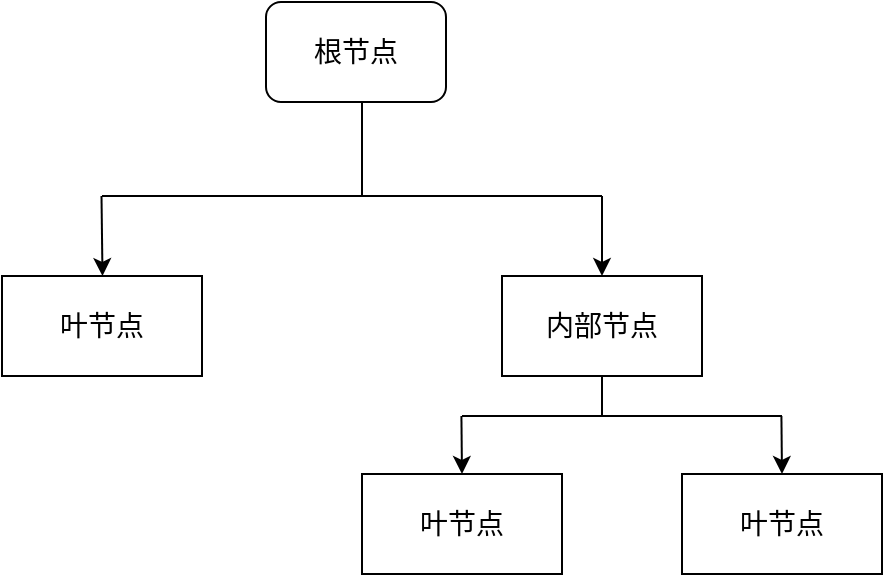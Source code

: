 <mxfile version="20.4.0" type="github">
  <diagram id="0izHpiMmwXvFCV-anxNL" name="第 1 页">
    <mxGraphModel dx="865" dy="488" grid="1" gridSize="10" guides="1" tooltips="1" connect="1" arrows="1" fold="1" page="1" pageScale="1" pageWidth="827" pageHeight="1169" math="0" shadow="0">
      <root>
        <mxCell id="0" />
        <mxCell id="1" parent="0" />
        <mxCell id="FTtGF4tUwMmaU5lpnyhI-1" value="&lt;font style=&quot;font-size: 14px;&quot;&gt;根节点&lt;/font&gt;" style="rounded=1;whiteSpace=wrap;html=1;" vertex="1" parent="1">
          <mxGeometry x="392" y="113" width="90" height="50" as="geometry" />
        </mxCell>
        <mxCell id="FTtGF4tUwMmaU5lpnyhI-2" value="&lt;font style=&quot;font-size: 14px;&quot;&gt;叶节点&lt;/font&gt;" style="rounded=0;whiteSpace=wrap;html=1;" vertex="1" parent="1">
          <mxGeometry x="260" y="250" width="100" height="50" as="geometry" />
        </mxCell>
        <mxCell id="FTtGF4tUwMmaU5lpnyhI-4" value="" style="endArrow=classic;html=1;rounded=0;" edge="1" parent="1">
          <mxGeometry width="50" height="50" relative="1" as="geometry">
            <mxPoint x="309.75" y="210" as="sourcePoint" />
            <mxPoint x="310.25" y="250" as="targetPoint" />
          </mxGeometry>
        </mxCell>
        <mxCell id="FTtGF4tUwMmaU5lpnyhI-5" value="" style="endArrow=none;html=1;rounded=0;" edge="1" parent="1">
          <mxGeometry width="50" height="50" relative="1" as="geometry">
            <mxPoint x="310" y="210" as="sourcePoint" />
            <mxPoint x="560" y="210" as="targetPoint" />
          </mxGeometry>
        </mxCell>
        <mxCell id="FTtGF4tUwMmaU5lpnyhI-6" value="" style="endArrow=classic;html=1;rounded=0;" edge="1" parent="1">
          <mxGeometry width="50" height="50" relative="1" as="geometry">
            <mxPoint x="560" y="210" as="sourcePoint" />
            <mxPoint x="560" y="250" as="targetPoint" />
          </mxGeometry>
        </mxCell>
        <mxCell id="FTtGF4tUwMmaU5lpnyhI-7" value="&lt;span style=&quot;font-size: 14px;&quot;&gt;内部节点&lt;/span&gt;" style="rounded=0;whiteSpace=wrap;html=1;" vertex="1" parent="1">
          <mxGeometry x="510" y="250" width="100" height="50" as="geometry" />
        </mxCell>
        <mxCell id="FTtGF4tUwMmaU5lpnyhI-9" value="&lt;span style=&quot;font-size: 14px;&quot;&gt;叶节点&lt;/span&gt;" style="rounded=0;whiteSpace=wrap;html=1;" vertex="1" parent="1">
          <mxGeometry x="440" y="349" width="100" height="50" as="geometry" />
        </mxCell>
        <mxCell id="FTtGF4tUwMmaU5lpnyhI-10" value="&lt;span style=&quot;font-size: 14px;&quot;&gt;叶节点&lt;/span&gt;" style="rounded=0;whiteSpace=wrap;html=1;" vertex="1" parent="1">
          <mxGeometry x="600" y="349" width="100" height="50" as="geometry" />
        </mxCell>
        <mxCell id="FTtGF4tUwMmaU5lpnyhI-11" value="" style="endArrow=none;html=1;rounded=0;" edge="1" parent="1">
          <mxGeometry width="50" height="50" relative="1" as="geometry">
            <mxPoint x="490" y="320" as="sourcePoint" />
            <mxPoint x="650" y="320" as="targetPoint" />
          </mxGeometry>
        </mxCell>
        <mxCell id="FTtGF4tUwMmaU5lpnyhI-14" value="" style="endArrow=none;html=1;rounded=0;fontSize=14;" edge="1" parent="1">
          <mxGeometry width="50" height="50" relative="1" as="geometry">
            <mxPoint x="440" y="210" as="sourcePoint" />
            <mxPoint x="440" y="163" as="targetPoint" />
          </mxGeometry>
        </mxCell>
        <mxCell id="FTtGF4tUwMmaU5lpnyhI-15" value="" style="endArrow=none;html=1;rounded=0;fontSize=14;" edge="1" parent="1">
          <mxGeometry width="50" height="50" relative="1" as="geometry">
            <mxPoint x="560" y="320" as="sourcePoint" />
            <mxPoint x="560" y="300" as="targetPoint" />
          </mxGeometry>
        </mxCell>
        <mxCell id="FTtGF4tUwMmaU5lpnyhI-17" value="" style="endArrow=classic;html=1;rounded=0;fontSize=14;entryX=0.5;entryY=0;entryDx=0;entryDy=0;" edge="1" parent="1" target="FTtGF4tUwMmaU5lpnyhI-9">
          <mxGeometry width="50" height="50" relative="1" as="geometry">
            <mxPoint x="489.71" y="320" as="sourcePoint" />
            <mxPoint x="490" y="340" as="targetPoint" />
          </mxGeometry>
        </mxCell>
        <mxCell id="FTtGF4tUwMmaU5lpnyhI-19" value="" style="endArrow=classic;html=1;rounded=0;fontSize=14;entryX=0.5;entryY=0;entryDx=0;entryDy=0;" edge="1" parent="1">
          <mxGeometry width="50" height="50" relative="1" as="geometry">
            <mxPoint x="649.71" y="320" as="sourcePoint" />
            <mxPoint x="650" y="349" as="targetPoint" />
          </mxGeometry>
        </mxCell>
      </root>
    </mxGraphModel>
  </diagram>
</mxfile>
